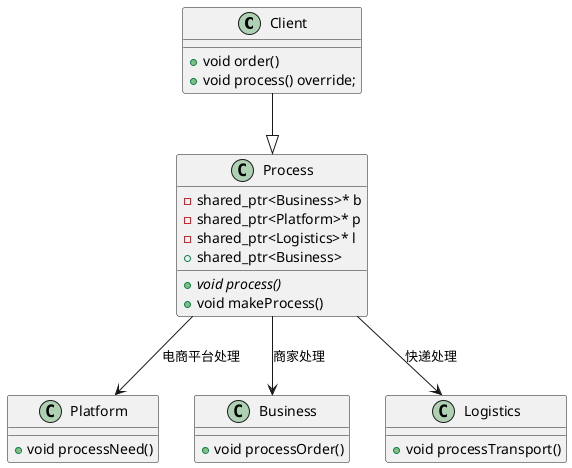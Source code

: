 @startuml
class Client{
    + void order()
    + void process() override;
}
class Process{
    - shared_ptr<Business>* b
    - shared_ptr<Platform>* p
    - shared_ptr<Logistics>* l
    + {abstract} void process()
    + void makeProcess()
    + shared_ptr<Business>
}
class Platform{
    + void processNeed()
}
class Business{
    + void processOrder()
}
class Logistics{
    + void processTransport()
}
Client--|>Process
Process-->Platform: 电商平台处理
Process-->Business: 商家处理
Process-->Logistics: 快递处理
@enduml